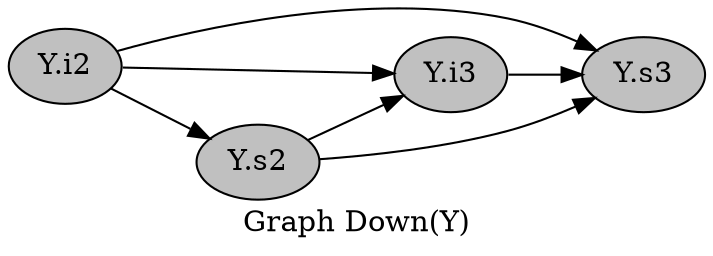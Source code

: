 digraph G {
graph [
label="Graph Down(Y)", rankdir="LR", ratio="compress"];
node [
color="black", fillcolor="gray", shape="ellipse", style="filled"];
0[label="Y.s3"];
1[label="Y.i2"];
2[label="Y.i3"];
3[label="Y.s2"];
1->0 ;
1->2 ;
1->3 ;
2->0 ;
3->0 ;
3->2 ;
}
